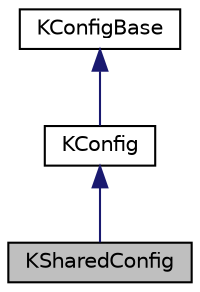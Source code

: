 digraph "KSharedConfig"
{
  edge [fontname="Helvetica",fontsize="10",labelfontname="Helvetica",labelfontsize="10"];
  node [fontname="Helvetica",fontsize="10",shape=record];
  Node0 [label="KSharedConfig",height=0.2,width=0.4,color="black", fillcolor="grey75", style="filled", fontcolor="black"];
  Node1 -> Node0 [dir="back",color="midnightblue",fontsize="10",style="solid",fontname="Helvetica"];
  Node1 [label="KConfig",height=0.2,width=0.4,color="black", fillcolor="white", style="filled",URL="$classKConfig.html",tooltip="The central class of the KDE configuration data system. "];
  Node2 -> Node1 [dir="back",color="midnightblue",fontsize="10",style="solid",fontname="Helvetica"];
  Node2 [label="KConfigBase",height=0.2,width=0.4,color="black", fillcolor="white", style="filled",URL="$classKConfigBase.html",tooltip="Interface to interact with configuration. "];
}

